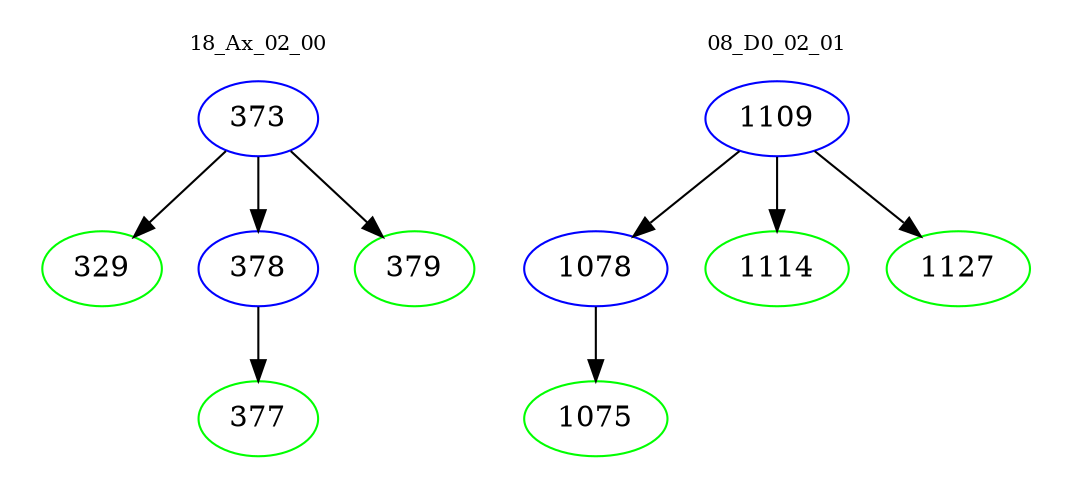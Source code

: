 digraph{
subgraph cluster_0 {
color = white
label = "18_Ax_02_00";
fontsize=10;
T0_373 [label="373", color="blue"]
T0_373 -> T0_329 [color="black"]
T0_329 [label="329", color="green"]
T0_373 -> T0_378 [color="black"]
T0_378 [label="378", color="blue"]
T0_378 -> T0_377 [color="black"]
T0_377 [label="377", color="green"]
T0_373 -> T0_379 [color="black"]
T0_379 [label="379", color="green"]
}
subgraph cluster_1 {
color = white
label = "08_D0_02_01";
fontsize=10;
T1_1109 [label="1109", color="blue"]
T1_1109 -> T1_1078 [color="black"]
T1_1078 [label="1078", color="blue"]
T1_1078 -> T1_1075 [color="black"]
T1_1075 [label="1075", color="green"]
T1_1109 -> T1_1114 [color="black"]
T1_1114 [label="1114", color="green"]
T1_1109 -> T1_1127 [color="black"]
T1_1127 [label="1127", color="green"]
}
}
